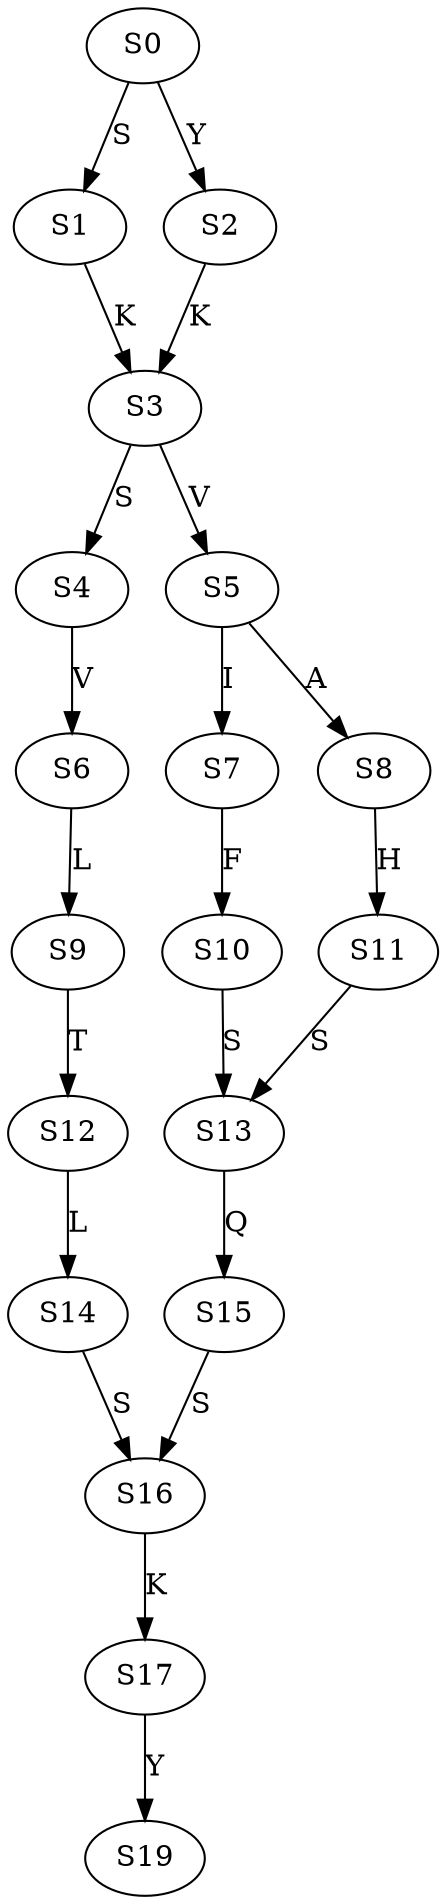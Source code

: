 strict digraph  {
	S0 -> S1 [ label = S ];
	S0 -> S2 [ label = Y ];
	S1 -> S3 [ label = K ];
	S2 -> S3 [ label = K ];
	S3 -> S4 [ label = S ];
	S3 -> S5 [ label = V ];
	S4 -> S6 [ label = V ];
	S5 -> S7 [ label = I ];
	S5 -> S8 [ label = A ];
	S6 -> S9 [ label = L ];
	S7 -> S10 [ label = F ];
	S8 -> S11 [ label = H ];
	S9 -> S12 [ label = T ];
	S10 -> S13 [ label = S ];
	S11 -> S13 [ label = S ];
	S12 -> S14 [ label = L ];
	S13 -> S15 [ label = Q ];
	S14 -> S16 [ label = S ];
	S15 -> S16 [ label = S ];
	S16 -> S17 [ label = K ];
	S17 -> S19 [ label = Y ];
}
